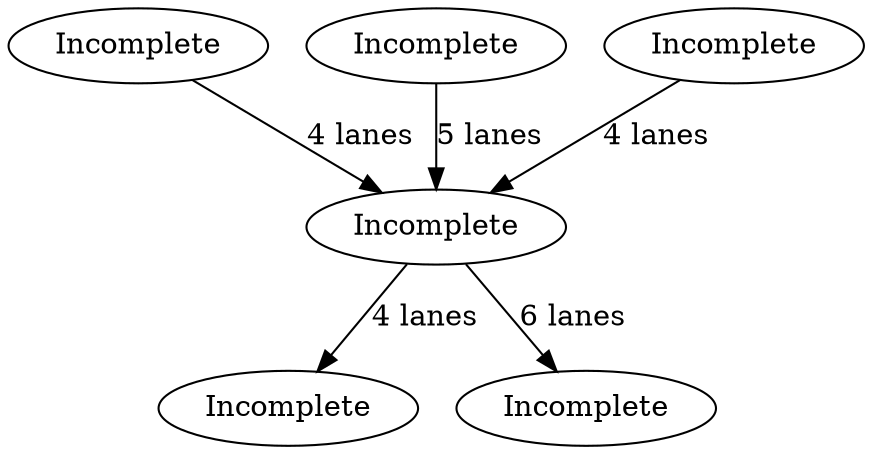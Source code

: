 digraph {
    0 [ label = "Incomplete" ]
    1 [ label = "Incomplete" ]
    2 [ label = "Incomplete" ]
    3 [ label = "Incomplete" ]
    4 [ label = "Incomplete" ]
    5 [ label = "Incomplete" ]
    0 -> 5 [ label = "4 lanes" ]
    3 -> 5 [ label = "4 lanes" ]
    2 -> 5 [ label = "5 lanes" ]
    5 -> 4 [ label = "6 lanes" ]
    5 -> 1 [ label = "4 lanes" ]
}
